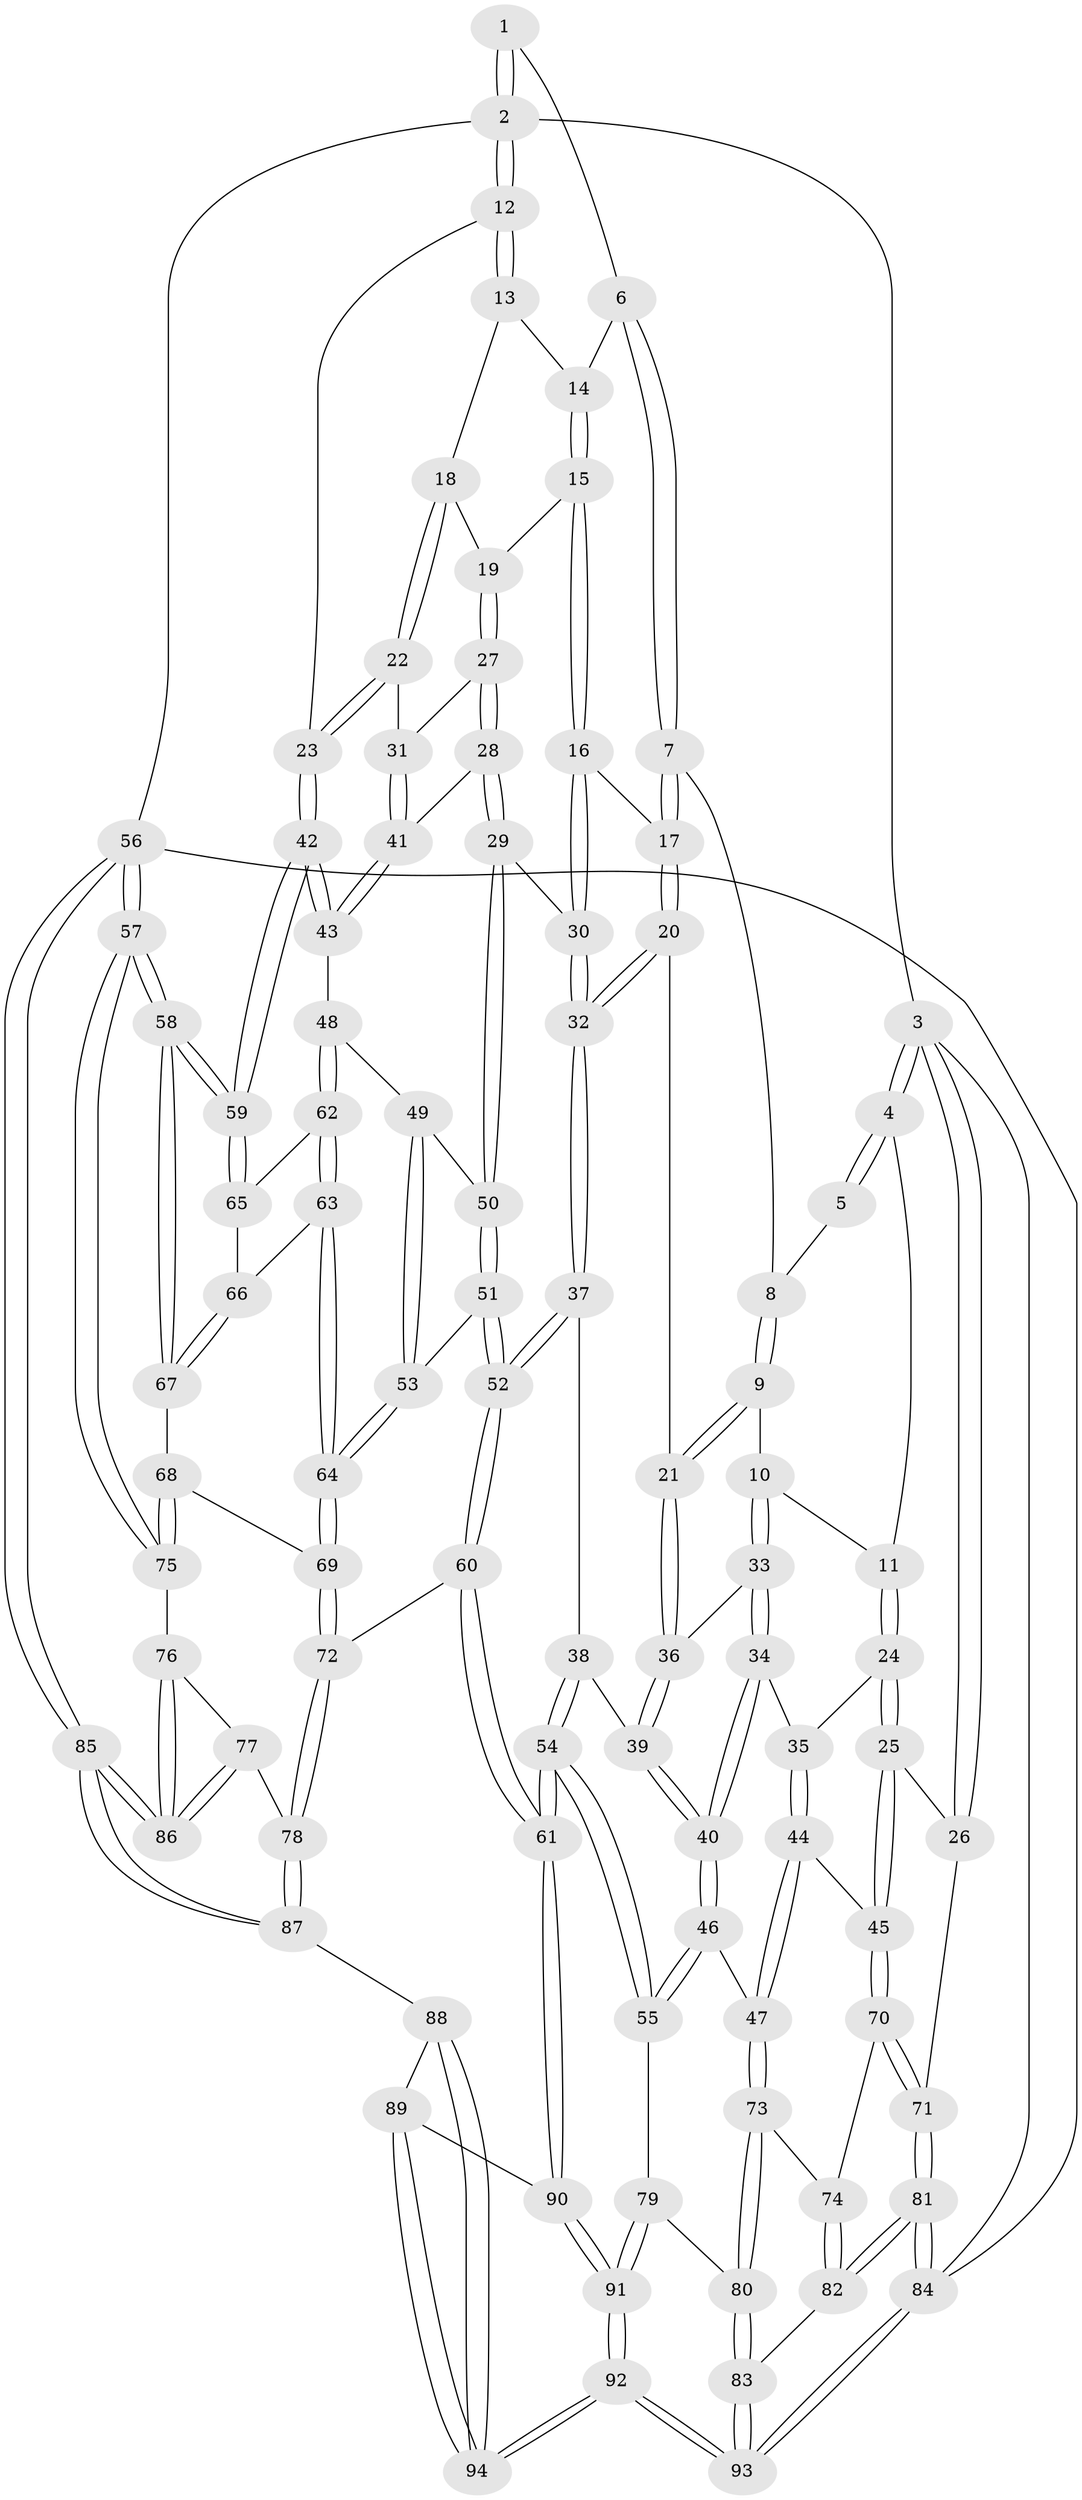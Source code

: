 // coarse degree distribution, {7: 0.0851063829787234, 4: 0.425531914893617, 5: 0.3191489361702128, 3: 0.10638297872340426, 6: 0.06382978723404255}
// Generated by graph-tools (version 1.1) at 2025/21/03/04/25 18:21:26]
// undirected, 94 vertices, 232 edges
graph export_dot {
graph [start="1"]
  node [color=gray90,style=filled];
  1 [pos="+0.9015832332231732+0"];
  2 [pos="+1+0"];
  3 [pos="+0+0"];
  4 [pos="+0.11597365952271768+0"];
  5 [pos="+0.3146584482515171+0"];
  6 [pos="+0.7945263840128038+0"];
  7 [pos="+0.6341489937160516+0.11810416705755401"];
  8 [pos="+0.4078467047156759+0"];
  9 [pos="+0.4430462048850172+0.1835755069944835"];
  10 [pos="+0.24068481027999905+0.22865738991641582"];
  11 [pos="+0.1919279750058574+0.1864436829494406"];
  12 [pos="+1+0"];
  13 [pos="+0.8726024864911858+0.1721990793230082"];
  14 [pos="+0.8100432900579523+0.0906090080340223"];
  15 [pos="+0.7746749434464449+0.25333516659494504"];
  16 [pos="+0.7294761578878179+0.263328835886251"];
  17 [pos="+0.6196589108510003+0.20339788864532893"];
  18 [pos="+0.8888306973757647+0.25129547941162234"];
  19 [pos="+0.834192885119442+0.27292732102734535"];
  20 [pos="+0.5471404426086728+0.2523655971872343"];
  21 [pos="+0.5125939760102862+0.2570428535816605"];
  22 [pos="+1+0.25962807821888245"];
  23 [pos="+1+0.17238919387043078"];
  24 [pos="+0.01844986222263386+0.3623355907458103"];
  25 [pos="+0+0.382059837670985"];
  26 [pos="+0+0.38269448297225006"];
  27 [pos="+0.8408665120061617+0.33048861648247896"];
  28 [pos="+0.7855706123826456+0.44327640815075864"];
  29 [pos="+0.7753854976634674+0.4521994470372874"];
  30 [pos="+0.7075550885273114+0.43055665588513437"];
  31 [pos="+0.9203896007730945+0.3893578836257067"];
  32 [pos="+0.6498634098461764+0.44926676218552924"];
  33 [pos="+0.28750911926612593+0.3203266737119648"];
  34 [pos="+0.27344612840817994+0.41826171649732236"];
  35 [pos="+0.18432509141677364+0.4396715778296551"];
  36 [pos="+0.4662947179672315+0.3164914520471339"];
  37 [pos="+0.6223952231663288+0.4791248028533787"];
  38 [pos="+0.5617754100335594+0.49044735211864493"];
  39 [pos="+0.4665166348334024+0.42942231095202776"];
  40 [pos="+0.33923256393176354+0.5002237401047573"];
  41 [pos="+0.9170687228112575+0.40801571901426553"];
  42 [pos="+1+0.5702941168868577"];
  43 [pos="+0.9578678631965065+0.4859275438975309"];
  44 [pos="+0.13653133418353447+0.6080862720458277"];
  45 [pos="+0.13629127910862085+0.6080985175887965"];
  46 [pos="+0.33516489745066197+0.6583109236906605"];
  47 [pos="+0.22691348866495464+0.6463398525296631"];
  48 [pos="+0.8653497083572902+0.5271333885500789"];
  49 [pos="+0.8364305088580954+0.518988620605966"];
  50 [pos="+0.7887040210456209+0.47623307316240865"];
  51 [pos="+0.7303606511572313+0.5998526072214476"];
  52 [pos="+0.6730149497109382+0.6138600280175183"];
  53 [pos="+0.7937234277665971+0.6217627712297022"];
  54 [pos="+0.4231143108390085+0.7468142802266148"];
  55 [pos="+0.41156201052808017+0.7427519126427126"];
  56 [pos="+1+1"];
  57 [pos="+1+0.717981146166389"];
  58 [pos="+1+0.6740950680368145"];
  59 [pos="+1+0.5766918575843324"];
  60 [pos="+0.6189747853384815+0.7592570240765983"];
  61 [pos="+0.45642417080592607+0.7730905674082168"];
  62 [pos="+0.8704128724096333+0.5407910932407303"];
  63 [pos="+0.8838601778712537+0.5843006954386015"];
  64 [pos="+0.8055490807032211+0.6405108377529409"];
  65 [pos="+0.9658842130133068+0.5842590858577142"];
  66 [pos="+0.8902478755571893+0.5925153680376056"];
  67 [pos="+0.896817486526454+0.6258621496423089"];
  68 [pos="+0.8476375991978581+0.7246598454891281"];
  69 [pos="+0.8298537017014868+0.7229387178357906"];
  70 [pos="+0.08493326210924591+0.6394592159872946"];
  71 [pos="+0+0.6418181489680761"];
  72 [pos="+0.6909070357831641+0.7939655751397017"];
  73 [pos="+0.13379905217367402+0.7860615505159302"];
  74 [pos="+0.07212222022120257+0.7784509530572687"];
  75 [pos="+0.9558748605952364+0.7763151917404449"];
  76 [pos="+0.9209319510628567+0.8393404724034768"];
  77 [pos="+0.8271836587681345+0.885843944662983"];
  78 [pos="+0.71965834548348+0.8584384131977324"];
  79 [pos="+0.2446587461825193+0.8612031682166025"];
  80 [pos="+0.21766817209253275+0.8752284023921779"];
  81 [pos="+0+0.899497385435473"];
  82 [pos="+0+0.8578729924370113"];
  83 [pos="+0.17678110649019946+0.9349060249178356"];
  84 [pos="+0+1"];
  85 [pos="+0.997031224665192+1"];
  86 [pos="+0.9480336206872794+1"];
  87 [pos="+0.6909585026416531+1"];
  88 [pos="+0.6074765024432826+1"];
  89 [pos="+0.46366033556808145+0.8178925206015368"];
  90 [pos="+0.4578217824764114+0.7991114968011461"];
  91 [pos="+0.33399403274275385+1"];
  92 [pos="+0.22029775397576146+1"];
  93 [pos="+0.1939279017655974+1"];
  94 [pos="+0.2927045500377186+1"];
  1 -- 2;
  1 -- 2;
  1 -- 6;
  2 -- 3;
  2 -- 12;
  2 -- 12;
  2 -- 56;
  3 -- 4;
  3 -- 4;
  3 -- 26;
  3 -- 26;
  3 -- 84;
  4 -- 5;
  4 -- 5;
  4 -- 11;
  5 -- 8;
  6 -- 7;
  6 -- 7;
  6 -- 14;
  7 -- 8;
  7 -- 17;
  7 -- 17;
  8 -- 9;
  8 -- 9;
  9 -- 10;
  9 -- 21;
  9 -- 21;
  10 -- 11;
  10 -- 33;
  10 -- 33;
  11 -- 24;
  11 -- 24;
  12 -- 13;
  12 -- 13;
  12 -- 23;
  13 -- 14;
  13 -- 18;
  14 -- 15;
  14 -- 15;
  15 -- 16;
  15 -- 16;
  15 -- 19;
  16 -- 17;
  16 -- 30;
  16 -- 30;
  17 -- 20;
  17 -- 20;
  18 -- 19;
  18 -- 22;
  18 -- 22;
  19 -- 27;
  19 -- 27;
  20 -- 21;
  20 -- 32;
  20 -- 32;
  21 -- 36;
  21 -- 36;
  22 -- 23;
  22 -- 23;
  22 -- 31;
  23 -- 42;
  23 -- 42;
  24 -- 25;
  24 -- 25;
  24 -- 35;
  25 -- 26;
  25 -- 45;
  25 -- 45;
  26 -- 71;
  27 -- 28;
  27 -- 28;
  27 -- 31;
  28 -- 29;
  28 -- 29;
  28 -- 41;
  29 -- 30;
  29 -- 50;
  29 -- 50;
  30 -- 32;
  30 -- 32;
  31 -- 41;
  31 -- 41;
  32 -- 37;
  32 -- 37;
  33 -- 34;
  33 -- 34;
  33 -- 36;
  34 -- 35;
  34 -- 40;
  34 -- 40;
  35 -- 44;
  35 -- 44;
  36 -- 39;
  36 -- 39;
  37 -- 38;
  37 -- 52;
  37 -- 52;
  38 -- 39;
  38 -- 54;
  38 -- 54;
  39 -- 40;
  39 -- 40;
  40 -- 46;
  40 -- 46;
  41 -- 43;
  41 -- 43;
  42 -- 43;
  42 -- 43;
  42 -- 59;
  42 -- 59;
  43 -- 48;
  44 -- 45;
  44 -- 47;
  44 -- 47;
  45 -- 70;
  45 -- 70;
  46 -- 47;
  46 -- 55;
  46 -- 55;
  47 -- 73;
  47 -- 73;
  48 -- 49;
  48 -- 62;
  48 -- 62;
  49 -- 50;
  49 -- 53;
  49 -- 53;
  50 -- 51;
  50 -- 51;
  51 -- 52;
  51 -- 52;
  51 -- 53;
  52 -- 60;
  52 -- 60;
  53 -- 64;
  53 -- 64;
  54 -- 55;
  54 -- 55;
  54 -- 61;
  54 -- 61;
  55 -- 79;
  56 -- 57;
  56 -- 57;
  56 -- 85;
  56 -- 85;
  56 -- 84;
  57 -- 58;
  57 -- 58;
  57 -- 75;
  57 -- 75;
  58 -- 59;
  58 -- 59;
  58 -- 67;
  58 -- 67;
  59 -- 65;
  59 -- 65;
  60 -- 61;
  60 -- 61;
  60 -- 72;
  61 -- 90;
  61 -- 90;
  62 -- 63;
  62 -- 63;
  62 -- 65;
  63 -- 64;
  63 -- 64;
  63 -- 66;
  64 -- 69;
  64 -- 69;
  65 -- 66;
  66 -- 67;
  66 -- 67;
  67 -- 68;
  68 -- 69;
  68 -- 75;
  68 -- 75;
  69 -- 72;
  69 -- 72;
  70 -- 71;
  70 -- 71;
  70 -- 74;
  71 -- 81;
  71 -- 81;
  72 -- 78;
  72 -- 78;
  73 -- 74;
  73 -- 80;
  73 -- 80;
  74 -- 82;
  74 -- 82;
  75 -- 76;
  76 -- 77;
  76 -- 86;
  76 -- 86;
  77 -- 78;
  77 -- 86;
  77 -- 86;
  78 -- 87;
  78 -- 87;
  79 -- 80;
  79 -- 91;
  79 -- 91;
  80 -- 83;
  80 -- 83;
  81 -- 82;
  81 -- 82;
  81 -- 84;
  81 -- 84;
  82 -- 83;
  83 -- 93;
  83 -- 93;
  84 -- 93;
  84 -- 93;
  85 -- 86;
  85 -- 86;
  85 -- 87;
  85 -- 87;
  87 -- 88;
  88 -- 89;
  88 -- 94;
  88 -- 94;
  89 -- 90;
  89 -- 94;
  89 -- 94;
  90 -- 91;
  90 -- 91;
  91 -- 92;
  91 -- 92;
  92 -- 93;
  92 -- 93;
  92 -- 94;
  92 -- 94;
}
